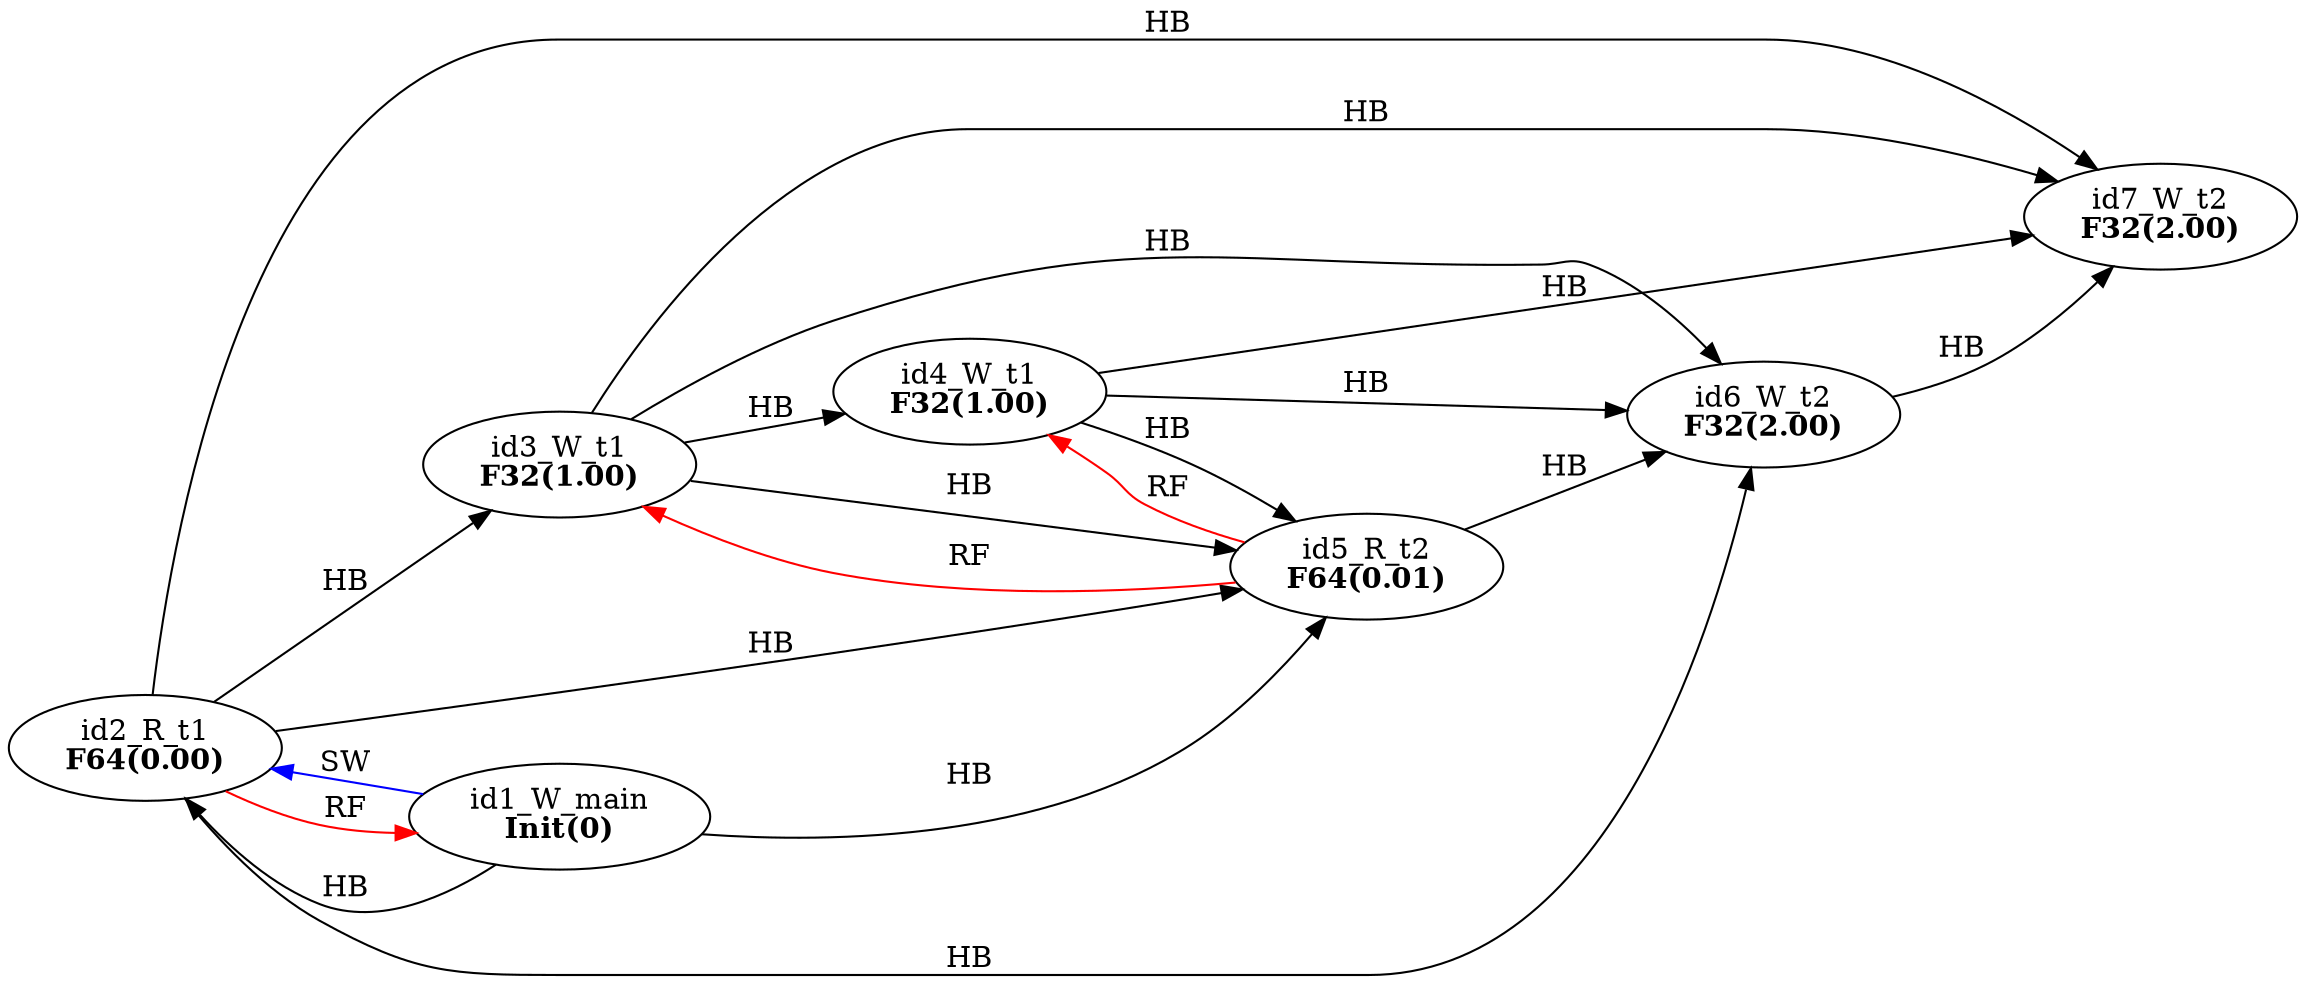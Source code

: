 digraph memory_model {
rankdir=LR;
splines=true; esep=0.5;
id2_R_t1 -> id3_W_t1 [label = "HB", color="black"];
id3_W_t1 -> id4_W_t1 [label = "HB", color="black"];
id5_R_t2 -> id6_W_t2 [label = "HB", color="black"];
id6_W_t2 -> id7_W_t2 [label = "HB", color="black"];
id1_W_main -> id2_R_t1 [label = "HB", color="black"];
id1_W_main -> id5_R_t2 [label = "HB", color="black"];
id2_R_t1 -> id5_R_t2 [label = "HB", color="black"];
id2_R_t1 -> id6_W_t2 [label = "HB", color="black"];
id2_R_t1 -> id7_W_t2 [label = "HB", color="black"];
id3_W_t1 -> id5_R_t2 [label = "HB", color="black"];
id3_W_t1 -> id6_W_t2 [label = "HB", color="black"];
id3_W_t1 -> id7_W_t2 [label = "HB", color="black"];
id4_W_t1 -> id5_R_t2 [label = "HB", color="black"];
id4_W_t1 -> id6_W_t2 [label = "HB", color="black"];
id4_W_t1 -> id7_W_t2 [label = "HB", color="black"];
id2_R_t1 -> id1_W_main [label = "RF", color="red"];
id5_R_t2 -> id3_W_t1 [label = "RF", color="red"];
id5_R_t2 -> id4_W_t1 [label = "RF", color="red"];
id1_W_main -> id2_R_t1 [label = "SW", color="blue"];
id1_W_main [label=<id1_W_main<br/><B>Init(0)</B>>, pos="2.5,6!"]
id2_R_t1 [label=<id2_R_t1<br/><B>F64(0.00)</B>>, pos="0,4!"]
id3_W_t1 [label=<id3_W_t1<br/><B>F32(1.00)</B>>, pos="0,2!"]
id4_W_t1 [label=<id4_W_t1<br/><B>F32(1.00)</B>>, pos="0,0!"]
id5_R_t2 [label=<id5_R_t2<br/><B>F64(0.01)</B>>, pos="5,4!"]
id6_W_t2 [label=<id6_W_t2<br/><B>F32(2.00)</B>>, pos="5,2!"]
id7_W_t2 [label=<id7_W_t2<br/><B>F32(2.00)</B>>, pos="5,0!"]
}